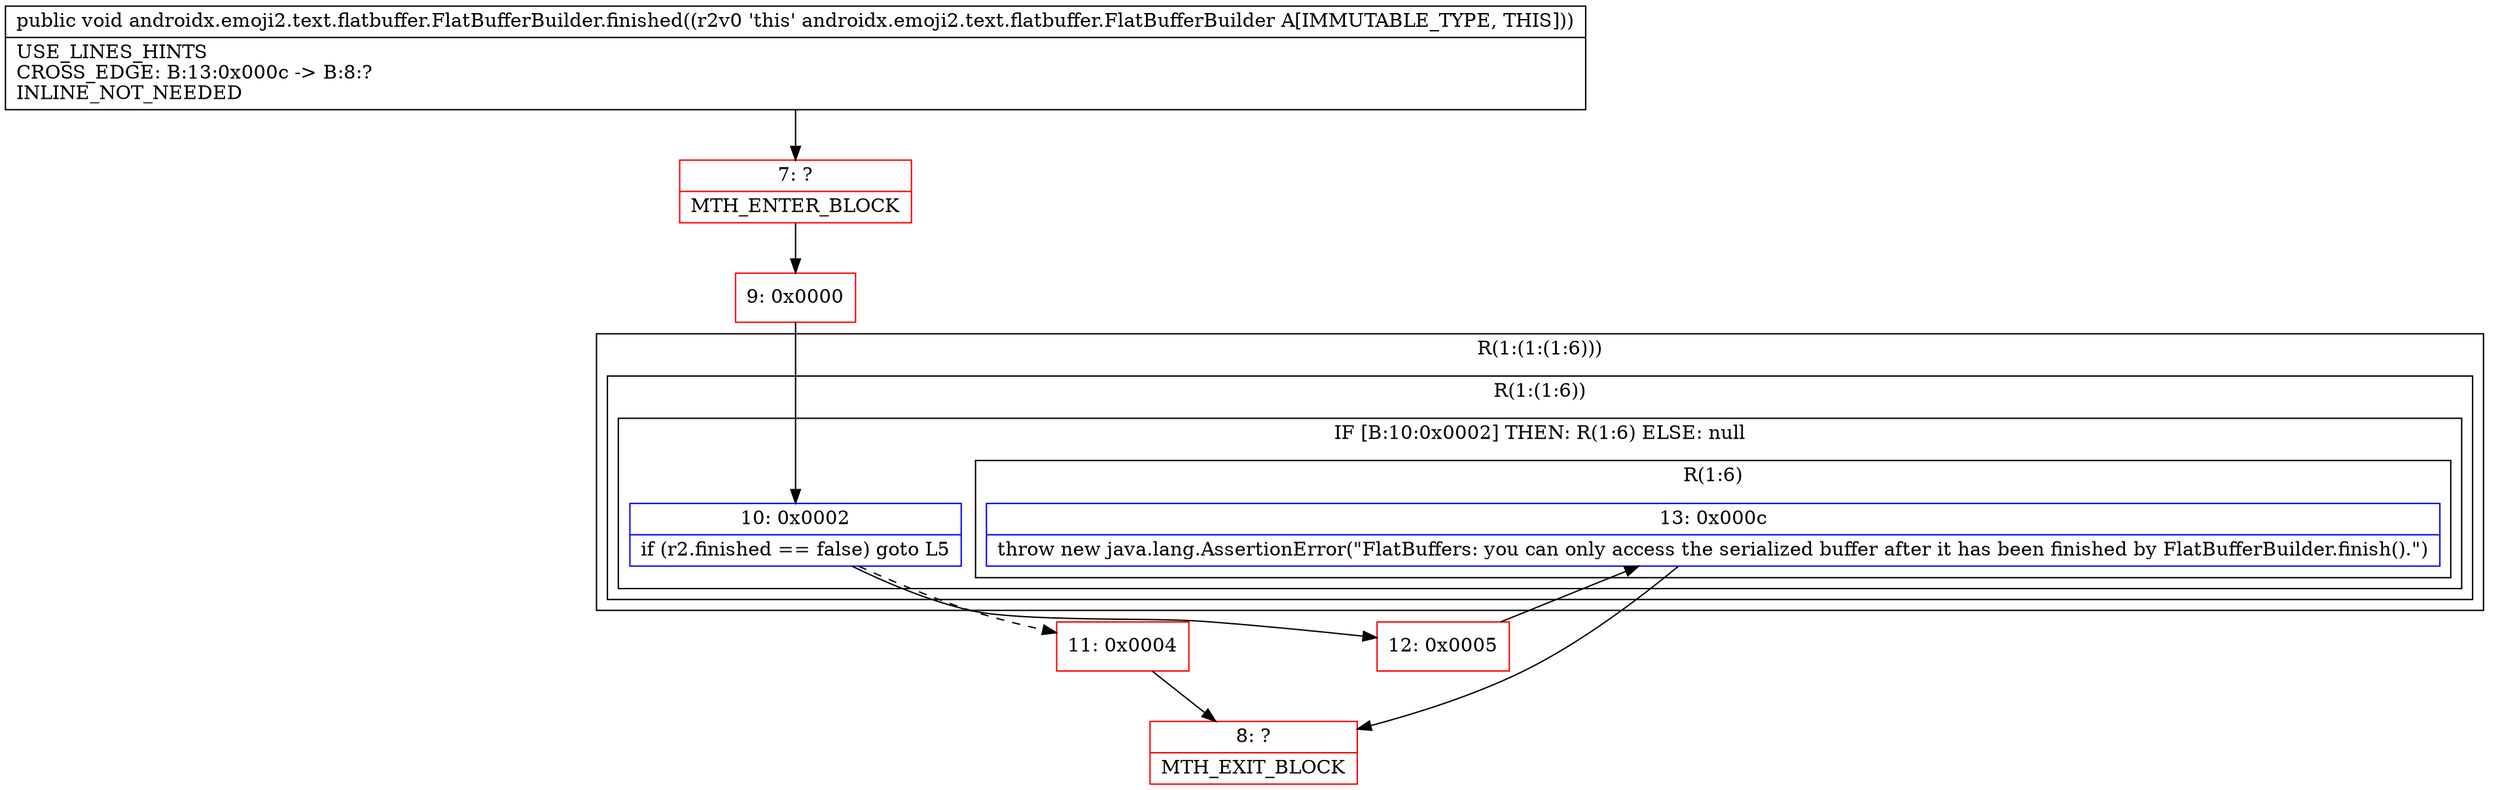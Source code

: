 digraph "CFG forandroidx.emoji2.text.flatbuffer.FlatBufferBuilder.finished()V" {
subgraph cluster_Region_2000712130 {
label = "R(1:(1:(1:6)))";
node [shape=record,color=blue];
subgraph cluster_Region_242798077 {
label = "R(1:(1:6))";
node [shape=record,color=blue];
subgraph cluster_IfRegion_1039407175 {
label = "IF [B:10:0x0002] THEN: R(1:6) ELSE: null";
node [shape=record,color=blue];
Node_10 [shape=record,label="{10\:\ 0x0002|if (r2.finished == false) goto L5\l}"];
subgraph cluster_Region_1615586668 {
label = "R(1:6)";
node [shape=record,color=blue];
Node_13 [shape=record,label="{13\:\ 0x000c|throw new java.lang.AssertionError(\"FlatBuffers: you can only access the serialized buffer after it has been finished by FlatBufferBuilder.finish().\")\l}"];
}
}
}
}
Node_7 [shape=record,color=red,label="{7\:\ ?|MTH_ENTER_BLOCK\l}"];
Node_9 [shape=record,color=red,label="{9\:\ 0x0000}"];
Node_11 [shape=record,color=red,label="{11\:\ 0x0004}"];
Node_8 [shape=record,color=red,label="{8\:\ ?|MTH_EXIT_BLOCK\l}"];
Node_12 [shape=record,color=red,label="{12\:\ 0x0005}"];
MethodNode[shape=record,label="{public void androidx.emoji2.text.flatbuffer.FlatBufferBuilder.finished((r2v0 'this' androidx.emoji2.text.flatbuffer.FlatBufferBuilder A[IMMUTABLE_TYPE, THIS]))  | USE_LINES_HINTS\lCROSS_EDGE: B:13:0x000c \-\> B:8:?\lINLINE_NOT_NEEDED\l}"];
MethodNode -> Node_7;Node_10 -> Node_11[style=dashed];
Node_10 -> Node_12;
Node_13 -> Node_8;
Node_7 -> Node_9;
Node_9 -> Node_10;
Node_11 -> Node_8;
Node_12 -> Node_13;
}

